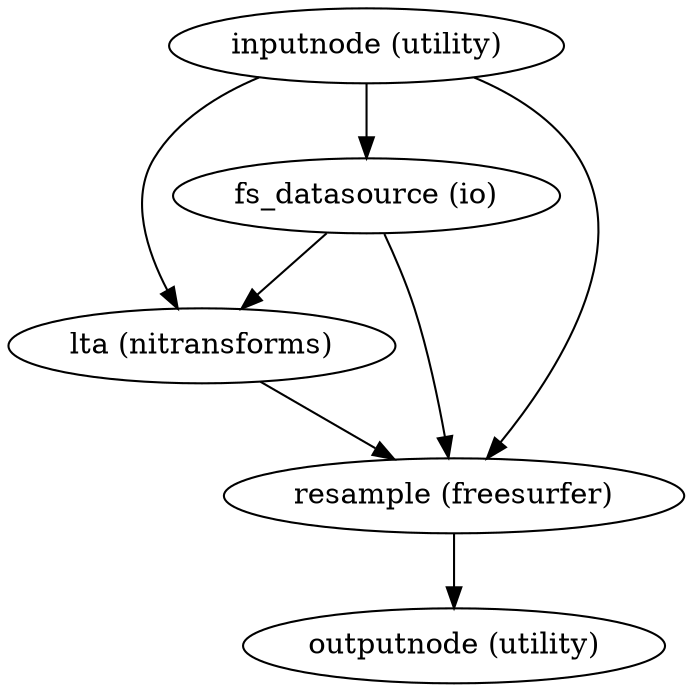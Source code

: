 strict digraph  {
"inputnode (utility)";
"fs_datasource (io)";
"lta (nitransforms)";
"resample (freesurfer)";
"outputnode (utility)";
"inputnode (utility)" -> "fs_datasource (io)";
"inputnode (utility)" -> "lta (nitransforms)";
"inputnode (utility)" -> "resample (freesurfer)";
"fs_datasource (io)" -> "lta (nitransforms)";
"fs_datasource (io)" -> "resample (freesurfer)";
"lta (nitransforms)" -> "resample (freesurfer)";
"resample (freesurfer)" -> "outputnode (utility)";
}
